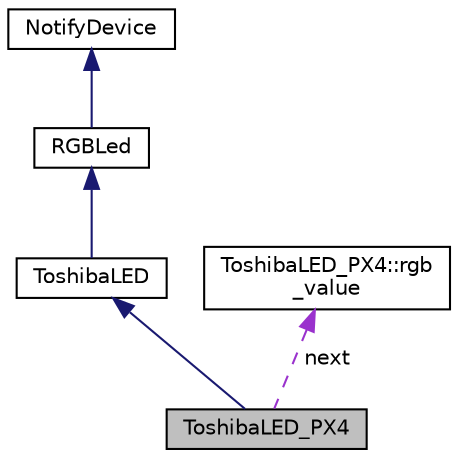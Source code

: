 digraph "ToshibaLED_PX4"
{
 // INTERACTIVE_SVG=YES
  edge [fontname="Helvetica",fontsize="10",labelfontname="Helvetica",labelfontsize="10"];
  node [fontname="Helvetica",fontsize="10",shape=record];
  Node1 [label="ToshibaLED_PX4",height=0.2,width=0.4,color="black", fillcolor="grey75", style="filled" fontcolor="black"];
  Node2 -> Node1 [dir="back",color="midnightblue",fontsize="10",style="solid",fontname="Helvetica"];
  Node2 [label="ToshibaLED",height=0.2,width=0.4,color="black", fillcolor="white", style="filled",URL="$classToshibaLED.html"];
  Node3 -> Node2 [dir="back",color="midnightblue",fontsize="10",style="solid",fontname="Helvetica"];
  Node3 [label="RGBLed",height=0.2,width=0.4,color="black", fillcolor="white", style="filled",URL="$classRGBLed.html"];
  Node4 -> Node3 [dir="back",color="midnightblue",fontsize="10",style="solid",fontname="Helvetica"];
  Node4 [label="NotifyDevice",height=0.2,width=0.4,color="black", fillcolor="white", style="filled",URL="$classNotifyDevice.html"];
  Node5 -> Node1 [dir="back",color="darkorchid3",fontsize="10",style="dashed",label=" next" ,fontname="Helvetica"];
  Node5 [label="ToshibaLED_PX4::rgb\l_value",height=0.2,width=0.4,color="black", fillcolor="white", style="filled",URL="$unionToshibaLED__PX4_1_1rgb__value.html"];
}
